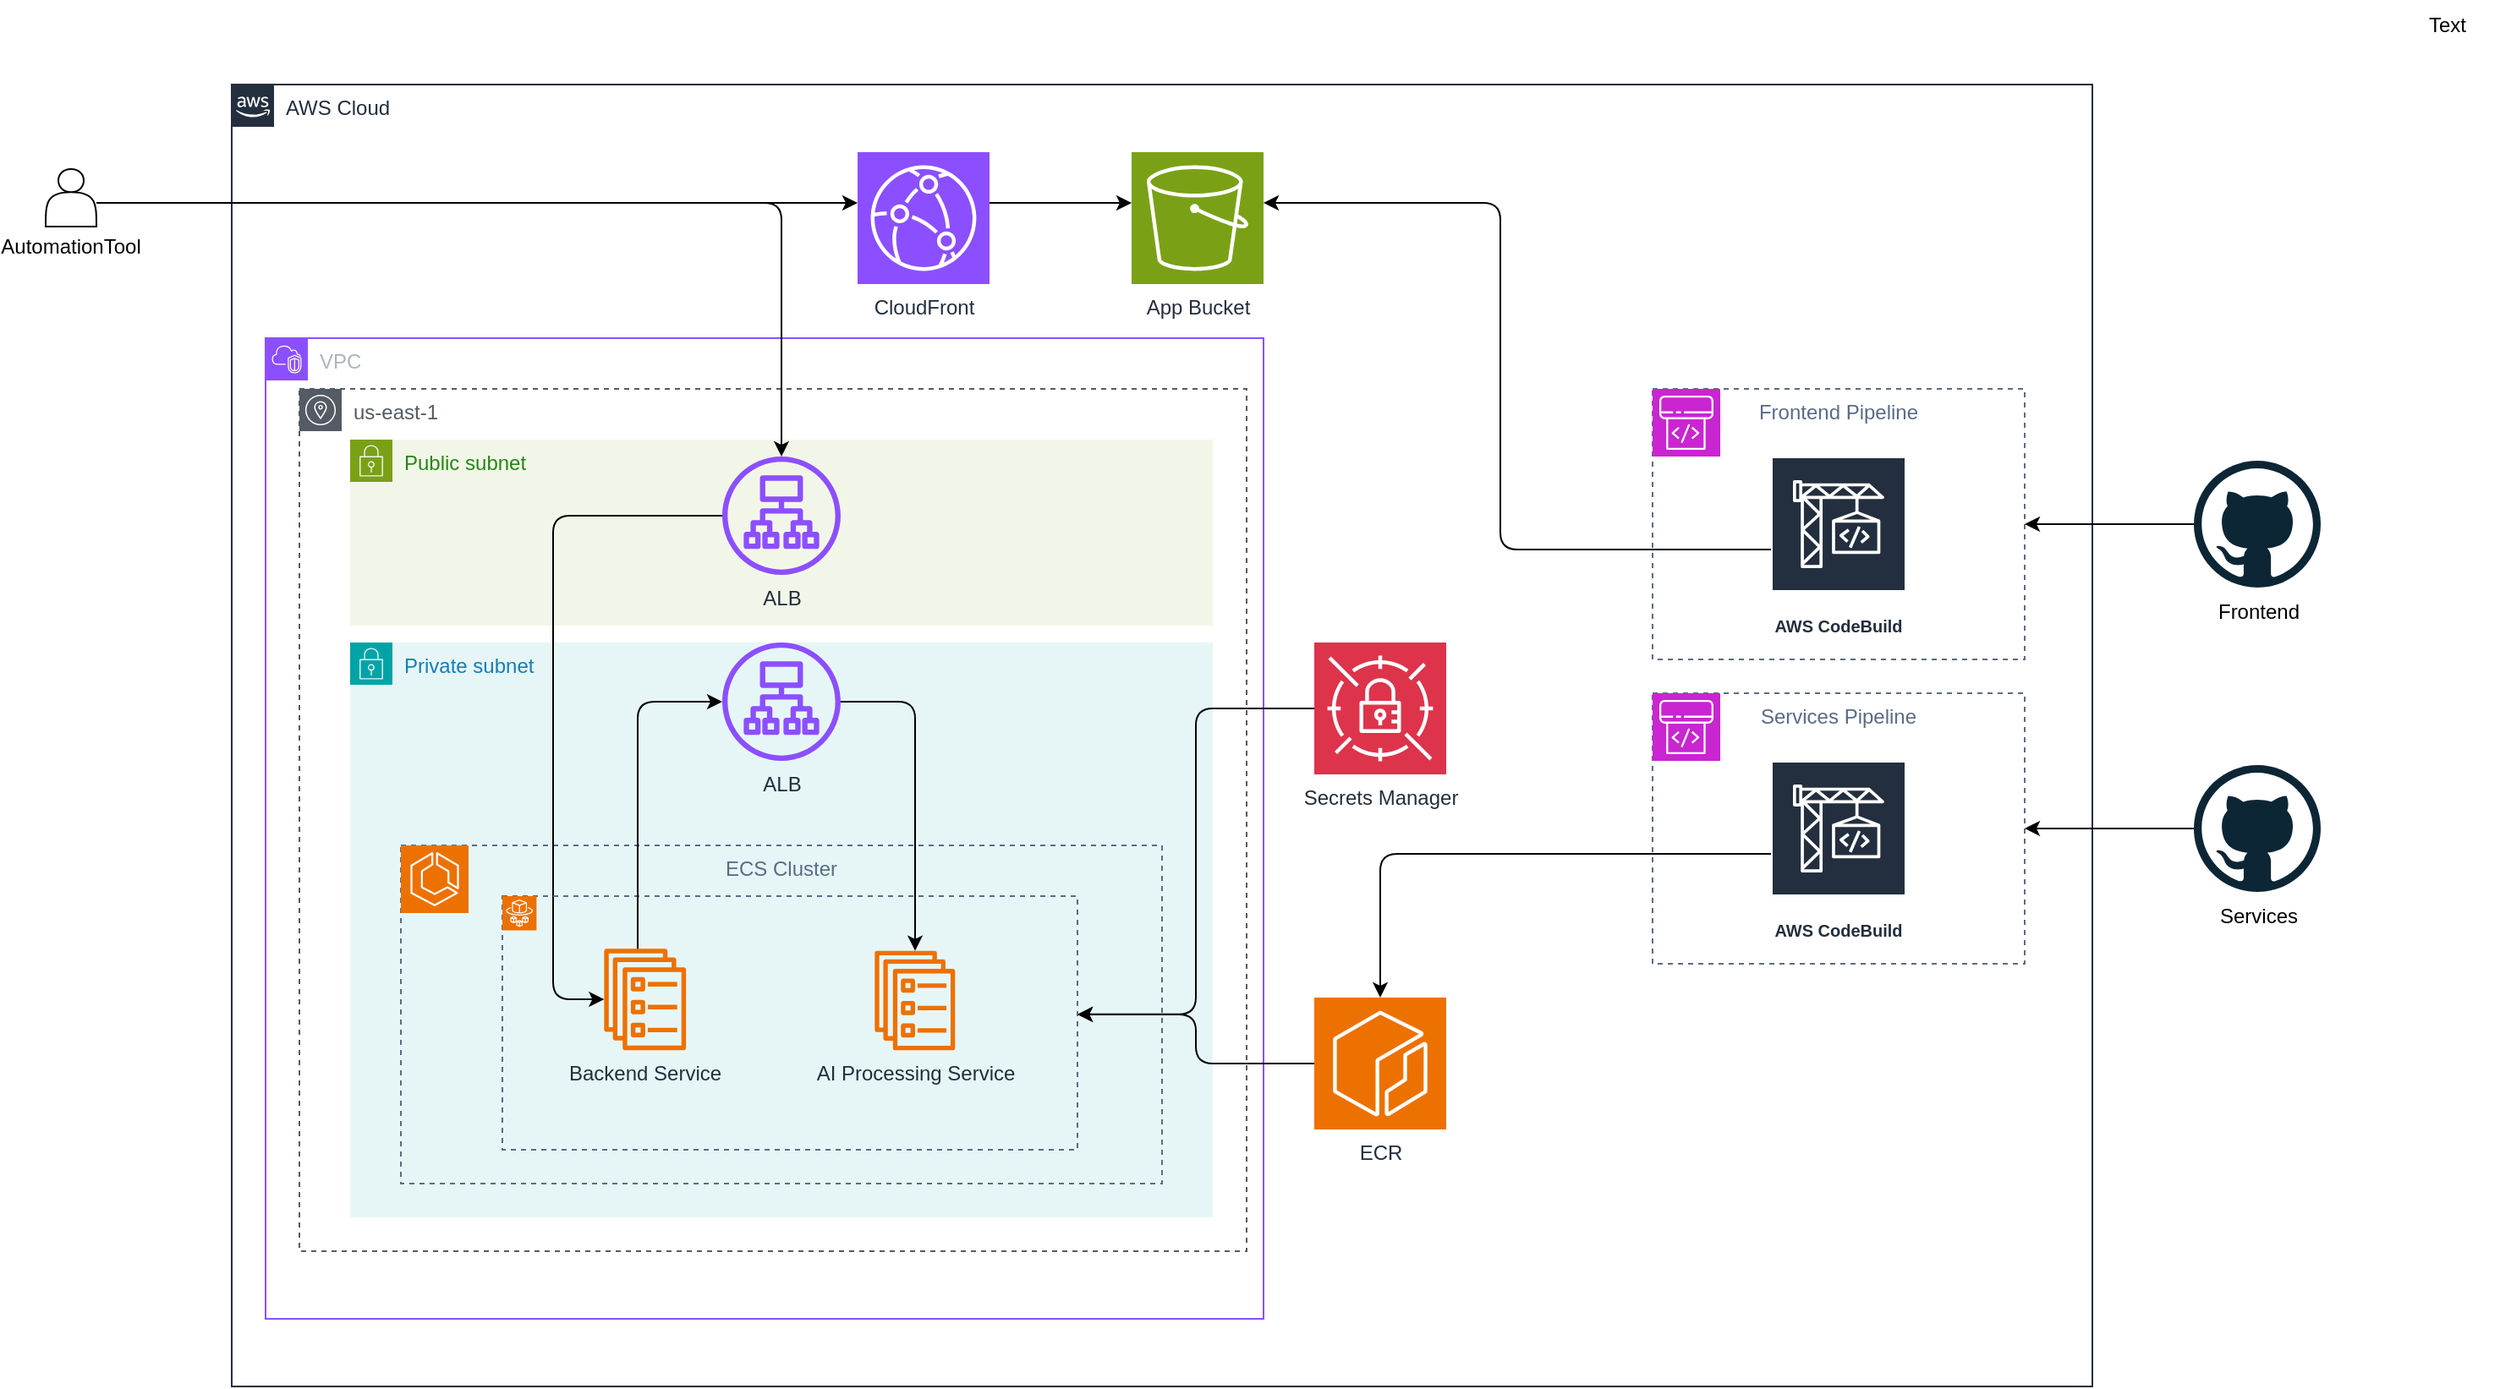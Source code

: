 <mxfile version="26.0.4">
  <diagram name="Page-1" id="esDrvD8zDX5LadtZFTWd">
    <mxGraphModel dx="1510" dy="1134" grid="1" gridSize="10" guides="1" tooltips="1" connect="1" arrows="1" fold="1" page="1" pageScale="1" pageWidth="827" pageHeight="1169" math="0" shadow="0">
      <root>
        <mxCell id="0" />
        <mxCell id="1" parent="0" />
        <mxCell id="8W89jN08Mpyzv4pFxzNd-1" value="AWS Cloud" style="points=[[0,0],[0.25,0],[0.5,0],[0.75,0],[1,0],[1,0.25],[1,0.5],[1,0.75],[1,1],[0.75,1],[0.5,1],[0.25,1],[0,1],[0,0.75],[0,0.5],[0,0.25]];outlineConnect=0;gradientColor=none;html=1;whiteSpace=wrap;fontSize=12;fontStyle=0;container=1;pointerEvents=0;collapsible=0;recursiveResize=0;shape=mxgraph.aws4.group;grIcon=mxgraph.aws4.group_aws_cloud_alt;strokeColor=#232F3E;fillColor=none;verticalAlign=top;align=left;spacingLeft=30;fontColor=#232F3E;dashed=0;" vertex="1" parent="1">
          <mxGeometry x="390" y="450" width="1100" height="770" as="geometry" />
        </mxCell>
        <mxCell id="8W89jN08Mpyzv4pFxzNd-59" value="Frontend Pipeline" style="fillColor=none;strokeColor=#5A6C86;dashed=1;verticalAlign=top;fontStyle=0;fontColor=#5A6C86;whiteSpace=wrap;html=1;" vertex="1" parent="8W89jN08Mpyzv4pFxzNd-1">
          <mxGeometry x="840" y="180" width="220" height="160" as="geometry" />
        </mxCell>
        <mxCell id="8W89jN08Mpyzv4pFxzNd-18" value="us-east-1" style="sketch=0;outlineConnect=0;gradientColor=none;html=1;whiteSpace=wrap;fontSize=12;fontStyle=0;shape=mxgraph.aws4.group;grIcon=mxgraph.aws4.group_availability_zone;strokeColor=#545B64;fillColor=none;verticalAlign=top;align=left;spacingLeft=30;fontColor=#545B64;dashed=1;" vertex="1" parent="8W89jN08Mpyzv4pFxzNd-1">
          <mxGeometry x="40" y="180" width="560" height="510" as="geometry" />
        </mxCell>
        <mxCell id="8W89jN08Mpyzv4pFxzNd-39" value="Public subnet" style="points=[[0,0],[0.25,0],[0.5,0],[0.75,0],[1,0],[1,0.25],[1,0.5],[1,0.75],[1,1],[0.75,1],[0.5,1],[0.25,1],[0,1],[0,0.75],[0,0.5],[0,0.25]];outlineConnect=0;gradientColor=none;html=1;whiteSpace=wrap;fontSize=12;fontStyle=0;container=1;pointerEvents=0;collapsible=0;recursiveResize=0;shape=mxgraph.aws4.group;grIcon=mxgraph.aws4.group_security_group;grStroke=0;strokeColor=#7AA116;fillColor=#F2F6E8;verticalAlign=top;align=left;spacingLeft=30;fontColor=#248814;dashed=0;" vertex="1" parent="8W89jN08Mpyzv4pFxzNd-1">
          <mxGeometry x="70" y="210" width="510" height="110" as="geometry" />
        </mxCell>
        <mxCell id="8W89jN08Mpyzv4pFxzNd-9" value="Private subnet" style="points=[[0,0],[0.25,0],[0.5,0],[0.75,0],[1,0],[1,0.25],[1,0.5],[1,0.75],[1,1],[0.75,1],[0.5,1],[0.25,1],[0,1],[0,0.75],[0,0.5],[0,0.25]];outlineConnect=0;gradientColor=none;html=1;whiteSpace=wrap;fontSize=12;fontStyle=0;container=0;pointerEvents=0;collapsible=0;recursiveResize=0;shape=mxgraph.aws4.group;grIcon=mxgraph.aws4.group_security_group;grStroke=0;strokeColor=#00A4A6;fillColor=#E6F6F7;verticalAlign=top;align=left;spacingLeft=30;fontColor=#147EBA;dashed=0;" vertex="1" parent="8W89jN08Mpyzv4pFxzNd-1">
          <mxGeometry x="70" y="330" width="510" height="340" as="geometry" />
        </mxCell>
        <mxCell id="8W89jN08Mpyzv4pFxzNd-2" value="VPC" style="points=[[0,0],[0.25,0],[0.5,0],[0.75,0],[1,0],[1,0.25],[1,0.5],[1,0.75],[1,1],[0.75,1],[0.5,1],[0.25,1],[0,1],[0,0.75],[0,0.5],[0,0.25]];outlineConnect=0;gradientColor=none;html=1;whiteSpace=wrap;fontSize=12;fontStyle=0;container=0;pointerEvents=0;collapsible=0;recursiveResize=0;shape=mxgraph.aws4.group;grIcon=mxgraph.aws4.group_vpc2;strokeColor=#8C4FFF;fillColor=none;verticalAlign=top;align=left;spacingLeft=30;fontColor=#AAB7B8;dashed=0;" vertex="1" parent="8W89jN08Mpyzv4pFxzNd-1">
          <mxGeometry x="20" y="150" width="590" height="580" as="geometry" />
        </mxCell>
        <mxCell id="8W89jN08Mpyzv4pFxzNd-3" value="App Bucket" style="sketch=0;points=[[0,0,0],[0.25,0,0],[0.5,0,0],[0.75,0,0],[1,0,0],[0,1,0],[0.25,1,0],[0.5,1,0],[0.75,1,0],[1,1,0],[0,0.25,0],[0,0.5,0],[0,0.75,0],[1,0.25,0],[1,0.5,0],[1,0.75,0]];outlineConnect=0;fontColor=#232F3E;fillColor=#7AA116;strokeColor=#ffffff;dashed=0;verticalLabelPosition=bottom;verticalAlign=top;align=center;html=1;fontSize=12;fontStyle=0;aspect=fixed;shape=mxgraph.aws4.resourceIcon;resIcon=mxgraph.aws4.s3;" vertex="1" parent="8W89jN08Mpyzv4pFxzNd-1">
          <mxGeometry x="532" y="40" width="78" height="78" as="geometry" />
        </mxCell>
        <mxCell id="8W89jN08Mpyzv4pFxzNd-53" style="edgeStyle=orthogonalEdgeStyle;rounded=0;orthogonalLoop=1;jettySize=auto;html=1;" edge="1" parent="8W89jN08Mpyzv4pFxzNd-1">
          <mxGeometry relative="1" as="geometry">
            <mxPoint x="448" y="70" as="sourcePoint" />
            <mxPoint x="532" y="70" as="targetPoint" />
          </mxGeometry>
        </mxCell>
        <mxCell id="8W89jN08Mpyzv4pFxzNd-4" value="CloudFront" style="sketch=0;points=[[0,0,0],[0.25,0,0],[0.5,0,0],[0.75,0,0],[1,0,0],[0,1,0],[0.25,1,0],[0.5,1,0],[0.75,1,0],[1,1,0],[0,0.25,0],[0,0.5,0],[0,0.75,0],[1,0.25,0],[1,0.5,0],[1,0.75,0]];outlineConnect=0;fontColor=#232F3E;fillColor=#8C4FFF;strokeColor=#ffffff;dashed=0;verticalLabelPosition=bottom;verticalAlign=top;align=center;html=1;fontSize=12;fontStyle=0;aspect=fixed;shape=mxgraph.aws4.resourceIcon;resIcon=mxgraph.aws4.cloudfront;" vertex="1" parent="8W89jN08Mpyzv4pFxzNd-1">
          <mxGeometry x="370" y="40" width="78" height="78" as="geometry" />
        </mxCell>
        <mxCell id="8W89jN08Mpyzv4pFxzNd-45" style="edgeStyle=orthogonalEdgeStyle;rounded=1;orthogonalLoop=1;jettySize=auto;html=1;entryX=1;entryY=0.466;entryDx=0;entryDy=0;entryPerimeter=0;curved=0;" edge="1" parent="8W89jN08Mpyzv4pFxzNd-1" source="8W89jN08Mpyzv4pFxzNd-42" target="8W89jN08Mpyzv4pFxzNd-21">
          <mxGeometry relative="1" as="geometry" />
        </mxCell>
        <mxCell id="8W89jN08Mpyzv4pFxzNd-42" value="Secrets Manager" style="sketch=0;points=[[0,0,0],[0.25,0,0],[0.5,0,0],[0.75,0,0],[1,0,0],[0,1,0],[0.25,1,0],[0.5,1,0],[0.75,1,0],[1,1,0],[0,0.25,0],[0,0.5,0],[0,0.75,0],[1,0.25,0],[1,0.5,0],[1,0.75,0]];outlineConnect=0;fontColor=#232F3E;fillColor=#DD344C;strokeColor=#ffffff;dashed=0;verticalLabelPosition=bottom;verticalAlign=top;align=center;html=1;fontSize=12;fontStyle=0;aspect=fixed;shape=mxgraph.aws4.resourceIcon;resIcon=mxgraph.aws4.secrets_manager;" vertex="1" parent="8W89jN08Mpyzv4pFxzNd-1">
          <mxGeometry x="640" y="330" width="78" height="78" as="geometry" />
        </mxCell>
        <mxCell id="8W89jN08Mpyzv4pFxzNd-13" value="ECS Cluster" style="fillColor=none;strokeColor=#5A6C86;dashed=1;verticalAlign=top;fontStyle=0;fontColor=#5A6C86;whiteSpace=wrap;html=1;" vertex="1" parent="8W89jN08Mpyzv4pFxzNd-1">
          <mxGeometry x="100" y="450" width="450" height="200" as="geometry" />
        </mxCell>
        <mxCell id="8W89jN08Mpyzv4pFxzNd-14" value="" style="sketch=0;points=[[0,0,0],[0.25,0,0],[0.5,0,0],[0.75,0,0],[1,0,0],[0,1,0],[0.25,1,0],[0.5,1,0],[0.75,1,0],[1,1,0],[0,0.25,0],[0,0.5,0],[0,0.75,0],[1,0.25,0],[1,0.5,0],[1,0.75,0]];outlineConnect=0;fontColor=#232F3E;fillColor=#ED7100;strokeColor=#ffffff;dashed=0;verticalLabelPosition=bottom;verticalAlign=top;align=center;html=1;fontSize=12;fontStyle=0;aspect=fixed;shape=mxgraph.aws4.resourceIcon;resIcon=mxgraph.aws4.ecs;" vertex="1" parent="8W89jN08Mpyzv4pFxzNd-1">
          <mxGeometry x="100" y="450" width="40" height="40" as="geometry" />
        </mxCell>
        <mxCell id="8W89jN08Mpyzv4pFxzNd-54" style="edgeStyle=orthogonalEdgeStyle;rounded=1;orthogonalLoop=1;jettySize=auto;html=1;curved=0;" edge="1" parent="8W89jN08Mpyzv4pFxzNd-1" source="8W89jN08Mpyzv4pFxzNd-41" target="8W89jN08Mpyzv4pFxzNd-15">
          <mxGeometry relative="1" as="geometry">
            <Array as="points">
              <mxPoint x="190" y="255" />
              <mxPoint x="190" y="541" />
            </Array>
          </mxGeometry>
        </mxCell>
        <mxCell id="8W89jN08Mpyzv4pFxzNd-41" value="ALB" style="sketch=0;outlineConnect=0;fontColor=#232F3E;gradientColor=none;fillColor=#8C4FFF;strokeColor=none;dashed=0;verticalLabelPosition=bottom;verticalAlign=top;align=center;html=1;fontSize=12;fontStyle=0;aspect=fixed;pointerEvents=1;shape=mxgraph.aws4.application_load_balancer;" vertex="1" parent="8W89jN08Mpyzv4pFxzNd-1">
          <mxGeometry x="290" y="220" width="70" height="70" as="geometry" />
        </mxCell>
        <mxCell id="8W89jN08Mpyzv4pFxzNd-56" style="edgeStyle=orthogonalEdgeStyle;rounded=1;orthogonalLoop=1;jettySize=auto;html=1;curved=0;" edge="1" parent="8W89jN08Mpyzv4pFxzNd-1" source="8W89jN08Mpyzv4pFxzNd-47" target="8W89jN08Mpyzv4pFxzNd-33">
          <mxGeometry relative="1" as="geometry">
            <Array as="points">
              <mxPoint x="404" y="365" />
            </Array>
          </mxGeometry>
        </mxCell>
        <mxCell id="8W89jN08Mpyzv4pFxzNd-47" value="ALB" style="sketch=0;outlineConnect=0;fontColor=#232F3E;gradientColor=none;fillColor=#8C4FFF;strokeColor=none;dashed=0;verticalLabelPosition=bottom;verticalAlign=top;align=center;html=1;fontSize=12;fontStyle=0;aspect=fixed;pointerEvents=1;shape=mxgraph.aws4.application_load_balancer;" vertex="1" parent="8W89jN08Mpyzv4pFxzNd-1">
          <mxGeometry x="290" y="330" width="70" height="70" as="geometry" />
        </mxCell>
        <mxCell id="8W89jN08Mpyzv4pFxzNd-34" value="" style="group" vertex="1" connectable="0" parent="8W89jN08Mpyzv4pFxzNd-1">
          <mxGeometry x="160" y="480" width="340" height="150" as="geometry" />
        </mxCell>
        <mxCell id="8W89jN08Mpyzv4pFxzNd-21" value="" style="fillColor=none;strokeColor=#5A6C86;dashed=1;verticalAlign=top;fontStyle=0;fontColor=#5A6C86;whiteSpace=wrap;html=1;" vertex="1" parent="8W89jN08Mpyzv4pFxzNd-34">
          <mxGeometry width="340" height="150" as="geometry" />
        </mxCell>
        <mxCell id="8W89jN08Mpyzv4pFxzNd-19" value="" style="sketch=0;points=[[0,0,0],[0.25,0,0],[0.5,0,0],[0.75,0,0],[1,0,0],[0,1,0],[0.25,1,0],[0.5,1,0],[0.75,1,0],[1,1,0],[0,0.25,0],[0,0.5,0],[0,0.75,0],[1,0.25,0],[1,0.5,0],[1,0.75,0]];outlineConnect=0;fontColor=#232F3E;fillColor=#ED7100;strokeColor=#ffffff;dashed=0;verticalLabelPosition=bottom;verticalAlign=top;align=center;html=1;fontSize=12;fontStyle=0;aspect=fixed;shape=mxgraph.aws4.resourceIcon;resIcon=mxgraph.aws4.fargate;" vertex="1" parent="8W89jN08Mpyzv4pFxzNd-34">
          <mxGeometry width="20.204" height="20.204" as="geometry" />
        </mxCell>
        <mxCell id="8W89jN08Mpyzv4pFxzNd-15" value="Backend Service" style="sketch=0;outlineConnect=0;fontColor=#232F3E;gradientColor=none;fillColor=#ED7100;strokeColor=none;dashed=0;verticalLabelPosition=bottom;verticalAlign=top;align=center;html=1;fontSize=12;fontStyle=0;aspect=fixed;pointerEvents=1;shape=mxgraph.aws4.ecs_service;" vertex="1" parent="8W89jN08Mpyzv4pFxzNd-34">
          <mxGeometry x="60" y="31.16" width="48.75" height="60" as="geometry" />
        </mxCell>
        <mxCell id="8W89jN08Mpyzv4pFxzNd-33" value="AI Processing Service" style="sketch=0;outlineConnect=0;fontColor=#232F3E;gradientColor=none;fillColor=#ED7100;strokeColor=none;dashed=0;verticalLabelPosition=bottom;verticalAlign=top;align=center;html=1;fontSize=12;fontStyle=0;aspect=fixed;pointerEvents=1;shape=mxgraph.aws4.ecs_service;" vertex="1" parent="8W89jN08Mpyzv4pFxzNd-34">
          <mxGeometry x="220" y="32.32" width="47.81" height="58.84" as="geometry" />
        </mxCell>
        <mxCell id="8W89jN08Mpyzv4pFxzNd-55" style="edgeStyle=orthogonalEdgeStyle;rounded=1;orthogonalLoop=1;jettySize=auto;html=1;curved=0;" edge="1" parent="8W89jN08Mpyzv4pFxzNd-1" source="8W89jN08Mpyzv4pFxzNd-15" target="8W89jN08Mpyzv4pFxzNd-47">
          <mxGeometry relative="1" as="geometry">
            <Array as="points">
              <mxPoint x="240" y="365" />
            </Array>
          </mxGeometry>
        </mxCell>
        <mxCell id="8W89jN08Mpyzv4pFxzNd-57" value="" style="sketch=0;points=[[0,0,0],[0.25,0,0],[0.5,0,0],[0.75,0,0],[1,0,0],[0,1,0],[0.25,1,0],[0.5,1,0],[0.75,1,0],[1,1,0],[0,0.25,0],[0,0.5,0],[0,0.75,0],[1,0.25,0],[1,0.5,0],[1,0.75,0]];outlineConnect=0;fontColor=#232F3E;fillColor=#C925D1;strokeColor=#ffffff;dashed=0;verticalLabelPosition=bottom;verticalAlign=top;align=center;html=1;fontSize=12;fontStyle=0;aspect=fixed;shape=mxgraph.aws4.resourceIcon;resIcon=mxgraph.aws4.codepipeline;" vertex="1" parent="8W89jN08Mpyzv4pFxzNd-1">
          <mxGeometry x="840" y="180" width="40" height="40" as="geometry" />
        </mxCell>
        <mxCell id="8W89jN08Mpyzv4pFxzNd-60" value="Services Pipeline" style="fillColor=none;strokeColor=#5A6C86;dashed=1;verticalAlign=top;fontStyle=0;fontColor=#5A6C86;whiteSpace=wrap;html=1;" vertex="1" parent="8W89jN08Mpyzv4pFxzNd-1">
          <mxGeometry x="840" y="360" width="220" height="160" as="geometry" />
        </mxCell>
        <mxCell id="8W89jN08Mpyzv4pFxzNd-61" value="" style="sketch=0;points=[[0,0,0],[0.25,0,0],[0.5,0,0],[0.75,0,0],[1,0,0],[0,1,0],[0.25,1,0],[0.5,1,0],[0.75,1,0],[1,1,0],[0,0.25,0],[0,0.5,0],[0,0.75,0],[1,0.25,0],[1,0.5,0],[1,0.75,0]];outlineConnect=0;fontColor=#232F3E;fillColor=#C925D1;strokeColor=#ffffff;dashed=0;verticalLabelPosition=bottom;verticalAlign=top;align=center;html=1;fontSize=12;fontStyle=0;aspect=fixed;shape=mxgraph.aws4.resourceIcon;resIcon=mxgraph.aws4.codepipeline;" vertex="1" parent="8W89jN08Mpyzv4pFxzNd-1">
          <mxGeometry x="840" y="360" width="40" height="40" as="geometry" />
        </mxCell>
        <mxCell id="8W89jN08Mpyzv4pFxzNd-66" style="edgeStyle=orthogonalEdgeStyle;rounded=1;orthogonalLoop=1;jettySize=auto;html=1;curved=0;" edge="1" parent="8W89jN08Mpyzv4pFxzNd-1" source="8W89jN08Mpyzv4pFxzNd-62" target="8W89jN08Mpyzv4pFxzNd-64">
          <mxGeometry relative="1" as="geometry">
            <Array as="points">
              <mxPoint x="679" y="455" />
            </Array>
          </mxGeometry>
        </mxCell>
        <mxCell id="8W89jN08Mpyzv4pFxzNd-62" value="AWS CodeBuild" style="sketch=0;outlineConnect=0;fontColor=#232F3E;gradientColor=none;strokeColor=#ffffff;fillColor=#232F3E;dashed=0;verticalLabelPosition=middle;verticalAlign=bottom;align=center;html=1;whiteSpace=wrap;fontSize=10;fontStyle=1;spacing=3;shape=mxgraph.aws4.productIcon;prIcon=mxgraph.aws4.codebuild;" vertex="1" parent="8W89jN08Mpyzv4pFxzNd-1">
          <mxGeometry x="910" y="400" width="80" height="110" as="geometry" />
        </mxCell>
        <mxCell id="8W89jN08Mpyzv4pFxzNd-65" style="edgeStyle=orthogonalEdgeStyle;rounded=1;orthogonalLoop=1;jettySize=auto;html=1;curved=0;" edge="1" parent="8W89jN08Mpyzv4pFxzNd-1" source="8W89jN08Mpyzv4pFxzNd-63" target="8W89jN08Mpyzv4pFxzNd-3">
          <mxGeometry relative="1" as="geometry">
            <Array as="points">
              <mxPoint x="750" y="275" />
              <mxPoint x="750" y="70" />
            </Array>
          </mxGeometry>
        </mxCell>
        <mxCell id="8W89jN08Mpyzv4pFxzNd-63" value="AWS CodeBuild" style="sketch=0;outlineConnect=0;fontColor=#232F3E;gradientColor=none;strokeColor=#ffffff;fillColor=#232F3E;dashed=0;verticalLabelPosition=middle;verticalAlign=bottom;align=center;html=1;whiteSpace=wrap;fontSize=10;fontStyle=1;spacing=3;shape=mxgraph.aws4.productIcon;prIcon=mxgraph.aws4.codebuild;" vertex="1" parent="8W89jN08Mpyzv4pFxzNd-1">
          <mxGeometry x="910" y="220" width="80" height="110" as="geometry" />
        </mxCell>
        <mxCell id="8W89jN08Mpyzv4pFxzNd-64" value="ECR" style="sketch=0;points=[[0,0,0],[0.25,0,0],[0.5,0,0],[0.75,0,0],[1,0,0],[0,1,0],[0.25,1,0],[0.5,1,0],[0.75,1,0],[1,1,0],[0,0.25,0],[0,0.5,0],[0,0.75,0],[1,0.25,0],[1,0.5,0],[1,0.75,0]];outlineConnect=0;fontColor=#232F3E;fillColor=#ED7100;strokeColor=#ffffff;dashed=0;verticalLabelPosition=bottom;verticalAlign=top;align=center;html=1;fontSize=12;fontStyle=0;aspect=fixed;shape=mxgraph.aws4.resourceIcon;resIcon=mxgraph.aws4.ecr;" vertex="1" parent="8W89jN08Mpyzv4pFxzNd-1">
          <mxGeometry x="640" y="540" width="78" height="78" as="geometry" />
        </mxCell>
        <mxCell id="8W89jN08Mpyzv4pFxzNd-72" style="edgeStyle=orthogonalEdgeStyle;rounded=1;orthogonalLoop=1;jettySize=auto;html=1;curved=0;" edge="1" parent="8W89jN08Mpyzv4pFxzNd-1" source="8W89jN08Mpyzv4pFxzNd-64" target="8W89jN08Mpyzv4pFxzNd-21">
          <mxGeometry relative="1" as="geometry">
            <Array as="points">
              <mxPoint x="570" y="579" />
              <mxPoint x="570" y="550" />
            </Array>
          </mxGeometry>
        </mxCell>
        <mxCell id="8W89jN08Mpyzv4pFxzNd-50" style="edgeStyle=orthogonalEdgeStyle;rounded=0;orthogonalLoop=1;jettySize=auto;html=1;" edge="1" parent="1" source="8W89jN08Mpyzv4pFxzNd-49" target="8W89jN08Mpyzv4pFxzNd-4">
          <mxGeometry relative="1" as="geometry">
            <Array as="points">
              <mxPoint x="430" y="520" />
              <mxPoint x="430" y="520" />
            </Array>
          </mxGeometry>
        </mxCell>
        <mxCell id="8W89jN08Mpyzv4pFxzNd-51" style="edgeStyle=orthogonalEdgeStyle;rounded=1;orthogonalLoop=1;jettySize=auto;html=1;curved=0;" edge="1" parent="1" source="8W89jN08Mpyzv4pFxzNd-49" target="8W89jN08Mpyzv4pFxzNd-41">
          <mxGeometry relative="1" as="geometry">
            <Array as="points">
              <mxPoint x="715" y="520" />
            </Array>
          </mxGeometry>
        </mxCell>
        <mxCell id="8W89jN08Mpyzv4pFxzNd-49" value="&lt;div&gt;&lt;br&gt;&lt;/div&gt;&lt;div&gt;&lt;br&gt;&lt;/div&gt;&lt;div&gt;&lt;br&gt;&lt;/div&gt;&lt;div&gt;&lt;br&gt;&lt;/div&gt;AutomationTool" style="shape=actor;whiteSpace=wrap;html=1;" vertex="1" parent="1">
          <mxGeometry x="280" y="500" width="30" height="34" as="geometry" />
        </mxCell>
        <mxCell id="8W89jN08Mpyzv4pFxzNd-69" style="edgeStyle=orthogonalEdgeStyle;rounded=0;orthogonalLoop=1;jettySize=auto;html=1;" edge="1" parent="1" source="8W89jN08Mpyzv4pFxzNd-67" target="8W89jN08Mpyzv4pFxzNd-59">
          <mxGeometry relative="1" as="geometry" />
        </mxCell>
        <mxCell id="8W89jN08Mpyzv4pFxzNd-67" value="Frontend" style="dashed=0;outlineConnect=0;html=1;align=center;labelPosition=center;verticalLabelPosition=bottom;verticalAlign=top;shape=mxgraph.weblogos.github" vertex="1" parent="1">
          <mxGeometry x="1550" y="672.5" width="75" height="75" as="geometry" />
        </mxCell>
        <mxCell id="8W89jN08Mpyzv4pFxzNd-70" style="edgeStyle=orthogonalEdgeStyle;rounded=0;orthogonalLoop=1;jettySize=auto;html=1;" edge="1" parent="1" source="8W89jN08Mpyzv4pFxzNd-68" target="8W89jN08Mpyzv4pFxzNd-60">
          <mxGeometry relative="1" as="geometry" />
        </mxCell>
        <mxCell id="8W89jN08Mpyzv4pFxzNd-68" value="Services" style="dashed=0;outlineConnect=0;html=1;align=center;labelPosition=center;verticalLabelPosition=bottom;verticalAlign=top;shape=mxgraph.weblogos.github" vertex="1" parent="1">
          <mxGeometry x="1550" y="852.5" width="75" height="75" as="geometry" />
        </mxCell>
        <mxCell id="8W89jN08Mpyzv4pFxzNd-73" value="Text" style="text;strokeColor=none;align=center;fillColor=none;html=1;verticalAlign=middle;whiteSpace=wrap;rounded=0;" vertex="1" parent="1">
          <mxGeometry x="1670" y="400" width="60" height="30" as="geometry" />
        </mxCell>
      </root>
    </mxGraphModel>
  </diagram>
</mxfile>
